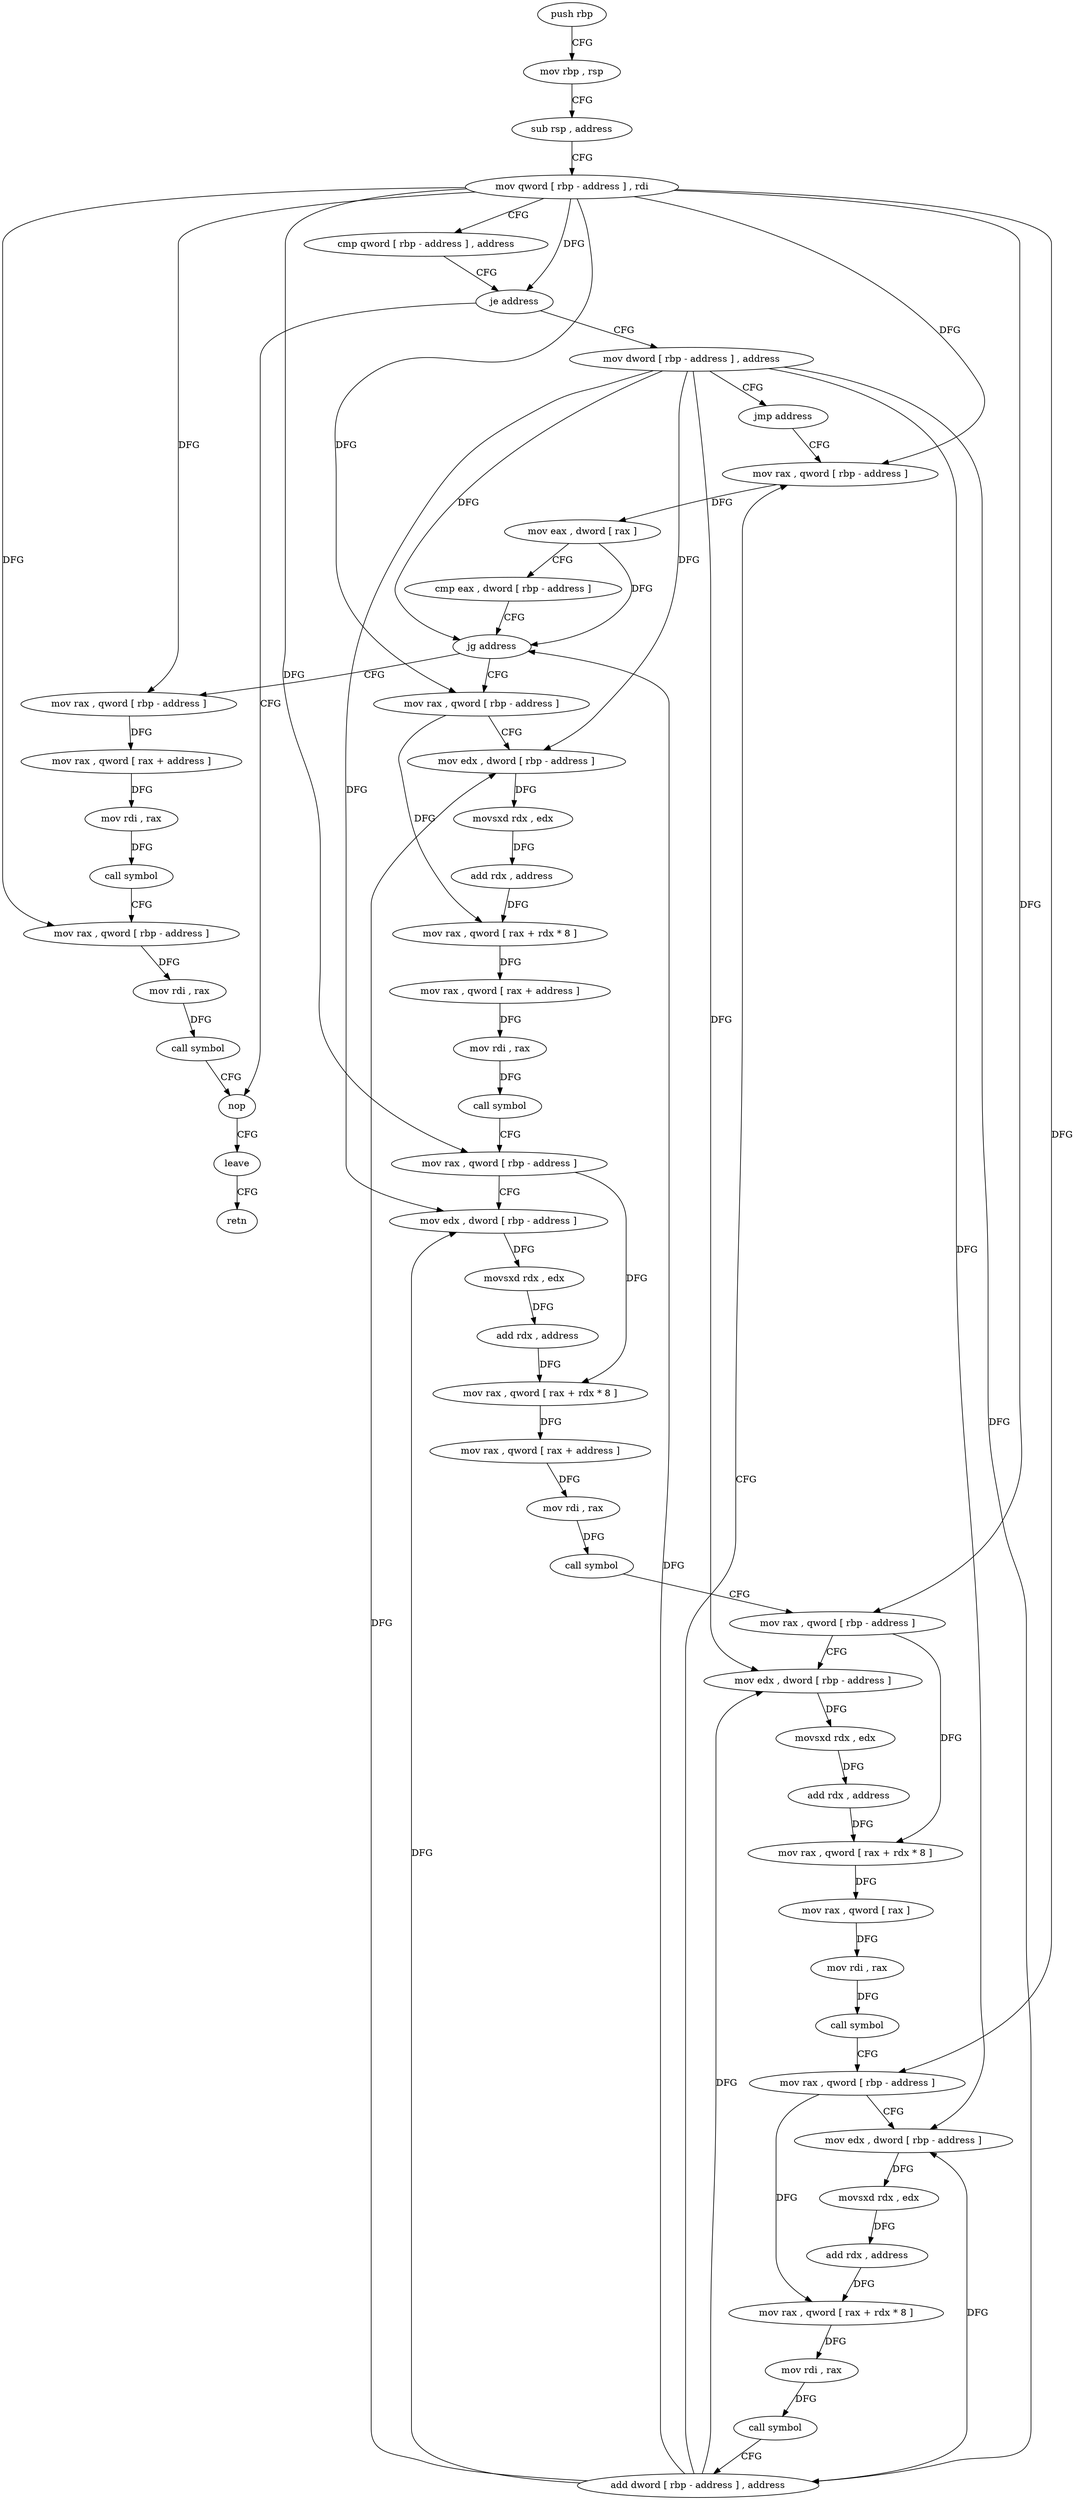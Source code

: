 digraph "func" {
"176191" [label = "push rbp" ]
"176192" [label = "mov rbp , rsp" ]
"176195" [label = "sub rsp , address" ]
"176199" [label = "mov qword [ rbp - address ] , rdi" ]
"176203" [label = "cmp qword [ rbp - address ] , address" ]
"176208" [label = "je address" ]
"176385" [label = "nop" ]
"176214" [label = "mov dword [ rbp - address ] , address" ]
"176386" [label = "leave" ]
"176387" [label = "retn" ]
"176221" [label = "jmp address" ]
"176342" [label = "mov rax , qword [ rbp - address ]" ]
"176346" [label = "mov eax , dword [ rax ]" ]
"176348" [label = "cmp eax , dword [ rbp - address ]" ]
"176351" [label = "jg address" ]
"176223" [label = "mov rax , qword [ rbp - address ]" ]
"176357" [label = "mov rax , qword [ rbp - address ]" ]
"176227" [label = "mov edx , dword [ rbp - address ]" ]
"176230" [label = "movsxd rdx , edx" ]
"176233" [label = "add rdx , address" ]
"176237" [label = "mov rax , qword [ rax + rdx * 8 ]" ]
"176241" [label = "mov rax , qword [ rax + address ]" ]
"176245" [label = "mov rdi , rax" ]
"176248" [label = "call symbol" ]
"176253" [label = "mov rax , qword [ rbp - address ]" ]
"176257" [label = "mov edx , dword [ rbp - address ]" ]
"176260" [label = "movsxd rdx , edx" ]
"176263" [label = "add rdx , address" ]
"176267" [label = "mov rax , qword [ rax + rdx * 8 ]" ]
"176271" [label = "mov rax , qword [ rax + address ]" ]
"176275" [label = "mov rdi , rax" ]
"176278" [label = "call symbol" ]
"176283" [label = "mov rax , qword [ rbp - address ]" ]
"176287" [label = "mov edx , dword [ rbp - address ]" ]
"176290" [label = "movsxd rdx , edx" ]
"176293" [label = "add rdx , address" ]
"176297" [label = "mov rax , qword [ rax + rdx * 8 ]" ]
"176301" [label = "mov rax , qword [ rax ]" ]
"176304" [label = "mov rdi , rax" ]
"176307" [label = "call symbol" ]
"176312" [label = "mov rax , qword [ rbp - address ]" ]
"176316" [label = "mov edx , dword [ rbp - address ]" ]
"176319" [label = "movsxd rdx , edx" ]
"176322" [label = "add rdx , address" ]
"176326" [label = "mov rax , qword [ rax + rdx * 8 ]" ]
"176330" [label = "mov rdi , rax" ]
"176333" [label = "call symbol" ]
"176338" [label = "add dword [ rbp - address ] , address" ]
"176361" [label = "mov rax , qword [ rax + address ]" ]
"176365" [label = "mov rdi , rax" ]
"176368" [label = "call symbol" ]
"176373" [label = "mov rax , qword [ rbp - address ]" ]
"176377" [label = "mov rdi , rax" ]
"176380" [label = "call symbol" ]
"176191" -> "176192" [ label = "CFG" ]
"176192" -> "176195" [ label = "CFG" ]
"176195" -> "176199" [ label = "CFG" ]
"176199" -> "176203" [ label = "CFG" ]
"176199" -> "176208" [ label = "DFG" ]
"176199" -> "176342" [ label = "DFG" ]
"176199" -> "176223" [ label = "DFG" ]
"176199" -> "176253" [ label = "DFG" ]
"176199" -> "176283" [ label = "DFG" ]
"176199" -> "176312" [ label = "DFG" ]
"176199" -> "176357" [ label = "DFG" ]
"176199" -> "176373" [ label = "DFG" ]
"176203" -> "176208" [ label = "CFG" ]
"176208" -> "176385" [ label = "CFG" ]
"176208" -> "176214" [ label = "CFG" ]
"176385" -> "176386" [ label = "CFG" ]
"176214" -> "176221" [ label = "CFG" ]
"176214" -> "176351" [ label = "DFG" ]
"176214" -> "176227" [ label = "DFG" ]
"176214" -> "176257" [ label = "DFG" ]
"176214" -> "176287" [ label = "DFG" ]
"176214" -> "176316" [ label = "DFG" ]
"176214" -> "176338" [ label = "DFG" ]
"176386" -> "176387" [ label = "CFG" ]
"176221" -> "176342" [ label = "CFG" ]
"176342" -> "176346" [ label = "DFG" ]
"176346" -> "176348" [ label = "CFG" ]
"176346" -> "176351" [ label = "DFG" ]
"176348" -> "176351" [ label = "CFG" ]
"176351" -> "176223" [ label = "CFG" ]
"176351" -> "176357" [ label = "CFG" ]
"176223" -> "176227" [ label = "CFG" ]
"176223" -> "176237" [ label = "DFG" ]
"176357" -> "176361" [ label = "DFG" ]
"176227" -> "176230" [ label = "DFG" ]
"176230" -> "176233" [ label = "DFG" ]
"176233" -> "176237" [ label = "DFG" ]
"176237" -> "176241" [ label = "DFG" ]
"176241" -> "176245" [ label = "DFG" ]
"176245" -> "176248" [ label = "DFG" ]
"176248" -> "176253" [ label = "CFG" ]
"176253" -> "176257" [ label = "CFG" ]
"176253" -> "176267" [ label = "DFG" ]
"176257" -> "176260" [ label = "DFG" ]
"176260" -> "176263" [ label = "DFG" ]
"176263" -> "176267" [ label = "DFG" ]
"176267" -> "176271" [ label = "DFG" ]
"176271" -> "176275" [ label = "DFG" ]
"176275" -> "176278" [ label = "DFG" ]
"176278" -> "176283" [ label = "CFG" ]
"176283" -> "176287" [ label = "CFG" ]
"176283" -> "176297" [ label = "DFG" ]
"176287" -> "176290" [ label = "DFG" ]
"176290" -> "176293" [ label = "DFG" ]
"176293" -> "176297" [ label = "DFG" ]
"176297" -> "176301" [ label = "DFG" ]
"176301" -> "176304" [ label = "DFG" ]
"176304" -> "176307" [ label = "DFG" ]
"176307" -> "176312" [ label = "CFG" ]
"176312" -> "176316" [ label = "CFG" ]
"176312" -> "176326" [ label = "DFG" ]
"176316" -> "176319" [ label = "DFG" ]
"176319" -> "176322" [ label = "DFG" ]
"176322" -> "176326" [ label = "DFG" ]
"176326" -> "176330" [ label = "DFG" ]
"176330" -> "176333" [ label = "DFG" ]
"176333" -> "176338" [ label = "CFG" ]
"176338" -> "176342" [ label = "CFG" ]
"176338" -> "176351" [ label = "DFG" ]
"176338" -> "176227" [ label = "DFG" ]
"176338" -> "176257" [ label = "DFG" ]
"176338" -> "176287" [ label = "DFG" ]
"176338" -> "176316" [ label = "DFG" ]
"176361" -> "176365" [ label = "DFG" ]
"176365" -> "176368" [ label = "DFG" ]
"176368" -> "176373" [ label = "CFG" ]
"176373" -> "176377" [ label = "DFG" ]
"176377" -> "176380" [ label = "DFG" ]
"176380" -> "176385" [ label = "CFG" ]
}
